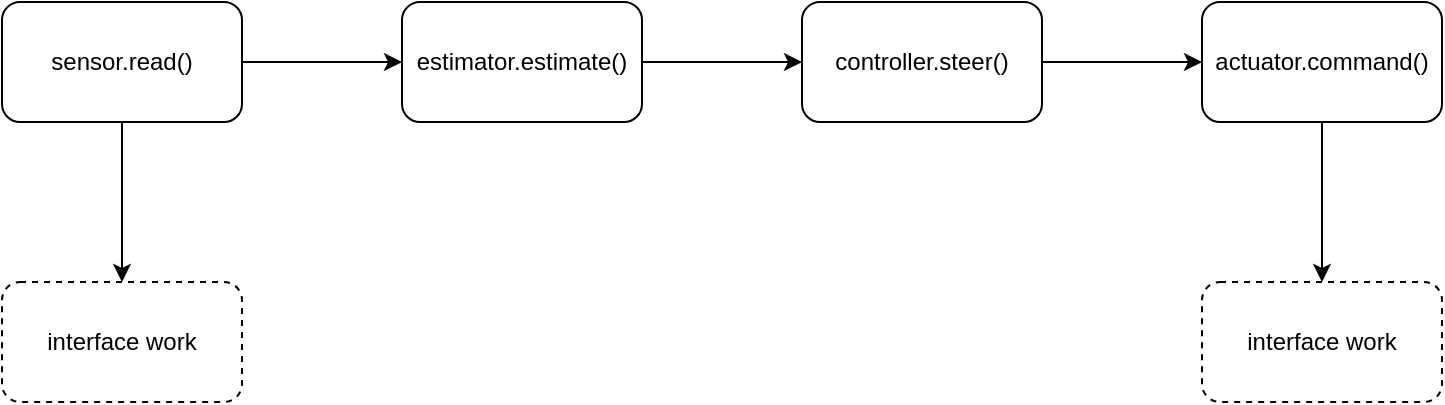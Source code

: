 <mxfile version="24.7.8">
  <diagram id="C5RBs43oDa-KdzZeNtuy" name="Page-1">
    <mxGraphModel dx="988" dy="589" grid="0" gridSize="10" guides="1" tooltips="1" connect="1" arrows="1" fold="1" page="1" pageScale="1" pageWidth="827" pageHeight="1169" math="0" shadow="0">
      <root>
        <mxCell id="WIyWlLk6GJQsqaUBKTNV-0" />
        <mxCell id="WIyWlLk6GJQsqaUBKTNV-1" parent="WIyWlLk6GJQsqaUBKTNV-0" />
        <mxCell id="7waCKuZ543gYBznEAq8W-2" value="" style="edgeStyle=orthogonalEdgeStyle;rounded=0;orthogonalLoop=1;jettySize=auto;html=1;" parent="WIyWlLk6GJQsqaUBKTNV-1" source="7waCKuZ543gYBznEAq8W-0" target="7waCKuZ543gYBznEAq8W-1" edge="1">
          <mxGeometry relative="1" as="geometry" />
        </mxCell>
        <mxCell id="7waCKuZ543gYBznEAq8W-10" value="" style="edgeStyle=orthogonalEdgeStyle;rounded=0;orthogonalLoop=1;jettySize=auto;html=1;" parent="WIyWlLk6GJQsqaUBKTNV-1" source="7waCKuZ543gYBznEAq8W-0" target="7waCKuZ543gYBznEAq8W-9" edge="1">
          <mxGeometry relative="1" as="geometry" />
        </mxCell>
        <mxCell id="7waCKuZ543gYBznEAq8W-0" value="sensor.read()" style="rounded=1;whiteSpace=wrap;html=1;" parent="WIyWlLk6GJQsqaUBKTNV-1" vertex="1">
          <mxGeometry x="20" y="510" width="120" height="60" as="geometry" />
        </mxCell>
        <mxCell id="7waCKuZ543gYBznEAq8W-4" value="" style="edgeStyle=orthogonalEdgeStyle;rounded=0;orthogonalLoop=1;jettySize=auto;html=1;" parent="WIyWlLk6GJQsqaUBKTNV-1" source="7waCKuZ543gYBznEAq8W-1" target="7waCKuZ543gYBznEAq8W-3" edge="1">
          <mxGeometry relative="1" as="geometry" />
        </mxCell>
        <mxCell id="7waCKuZ543gYBznEAq8W-1" value="estimator.estimate()" style="rounded=1;whiteSpace=wrap;html=1;" parent="WIyWlLk6GJQsqaUBKTNV-1" vertex="1">
          <mxGeometry x="220" y="510" width="120" height="60" as="geometry" />
        </mxCell>
        <mxCell id="7waCKuZ543gYBznEAq8W-6" value="" style="edgeStyle=orthogonalEdgeStyle;rounded=0;orthogonalLoop=1;jettySize=auto;html=1;" parent="WIyWlLk6GJQsqaUBKTNV-1" source="7waCKuZ543gYBznEAq8W-3" target="7waCKuZ543gYBznEAq8W-5" edge="1">
          <mxGeometry relative="1" as="geometry" />
        </mxCell>
        <mxCell id="7waCKuZ543gYBznEAq8W-3" value="controller.steer()" style="rounded=1;whiteSpace=wrap;html=1;" parent="WIyWlLk6GJQsqaUBKTNV-1" vertex="1">
          <mxGeometry x="420" y="510" width="120" height="60" as="geometry" />
        </mxCell>
        <mxCell id="gJEIrnuIDGTZijeH50LP-1" value="" style="edgeStyle=orthogonalEdgeStyle;rounded=0;orthogonalLoop=1;jettySize=auto;html=1;" edge="1" parent="WIyWlLk6GJQsqaUBKTNV-1" source="7waCKuZ543gYBznEAq8W-5" target="gJEIrnuIDGTZijeH50LP-0">
          <mxGeometry relative="1" as="geometry" />
        </mxCell>
        <mxCell id="7waCKuZ543gYBznEAq8W-5" value="actuator.command()" style="rounded=1;whiteSpace=wrap;html=1;" parent="WIyWlLk6GJQsqaUBKTNV-1" vertex="1">
          <mxGeometry x="620" y="510" width="120" height="60" as="geometry" />
        </mxCell>
        <mxCell id="7waCKuZ543gYBznEAq8W-9" value="interface work" style="rounded=1;whiteSpace=wrap;html=1;dashed=1;" parent="WIyWlLk6GJQsqaUBKTNV-1" vertex="1">
          <mxGeometry x="20" y="650" width="120" height="60" as="geometry" />
        </mxCell>
        <mxCell id="gJEIrnuIDGTZijeH50LP-0" value="interface work" style="rounded=1;whiteSpace=wrap;html=1;dashed=1;" vertex="1" parent="WIyWlLk6GJQsqaUBKTNV-1">
          <mxGeometry x="620" y="650" width="120" height="60" as="geometry" />
        </mxCell>
      </root>
    </mxGraphModel>
  </diagram>
</mxfile>
